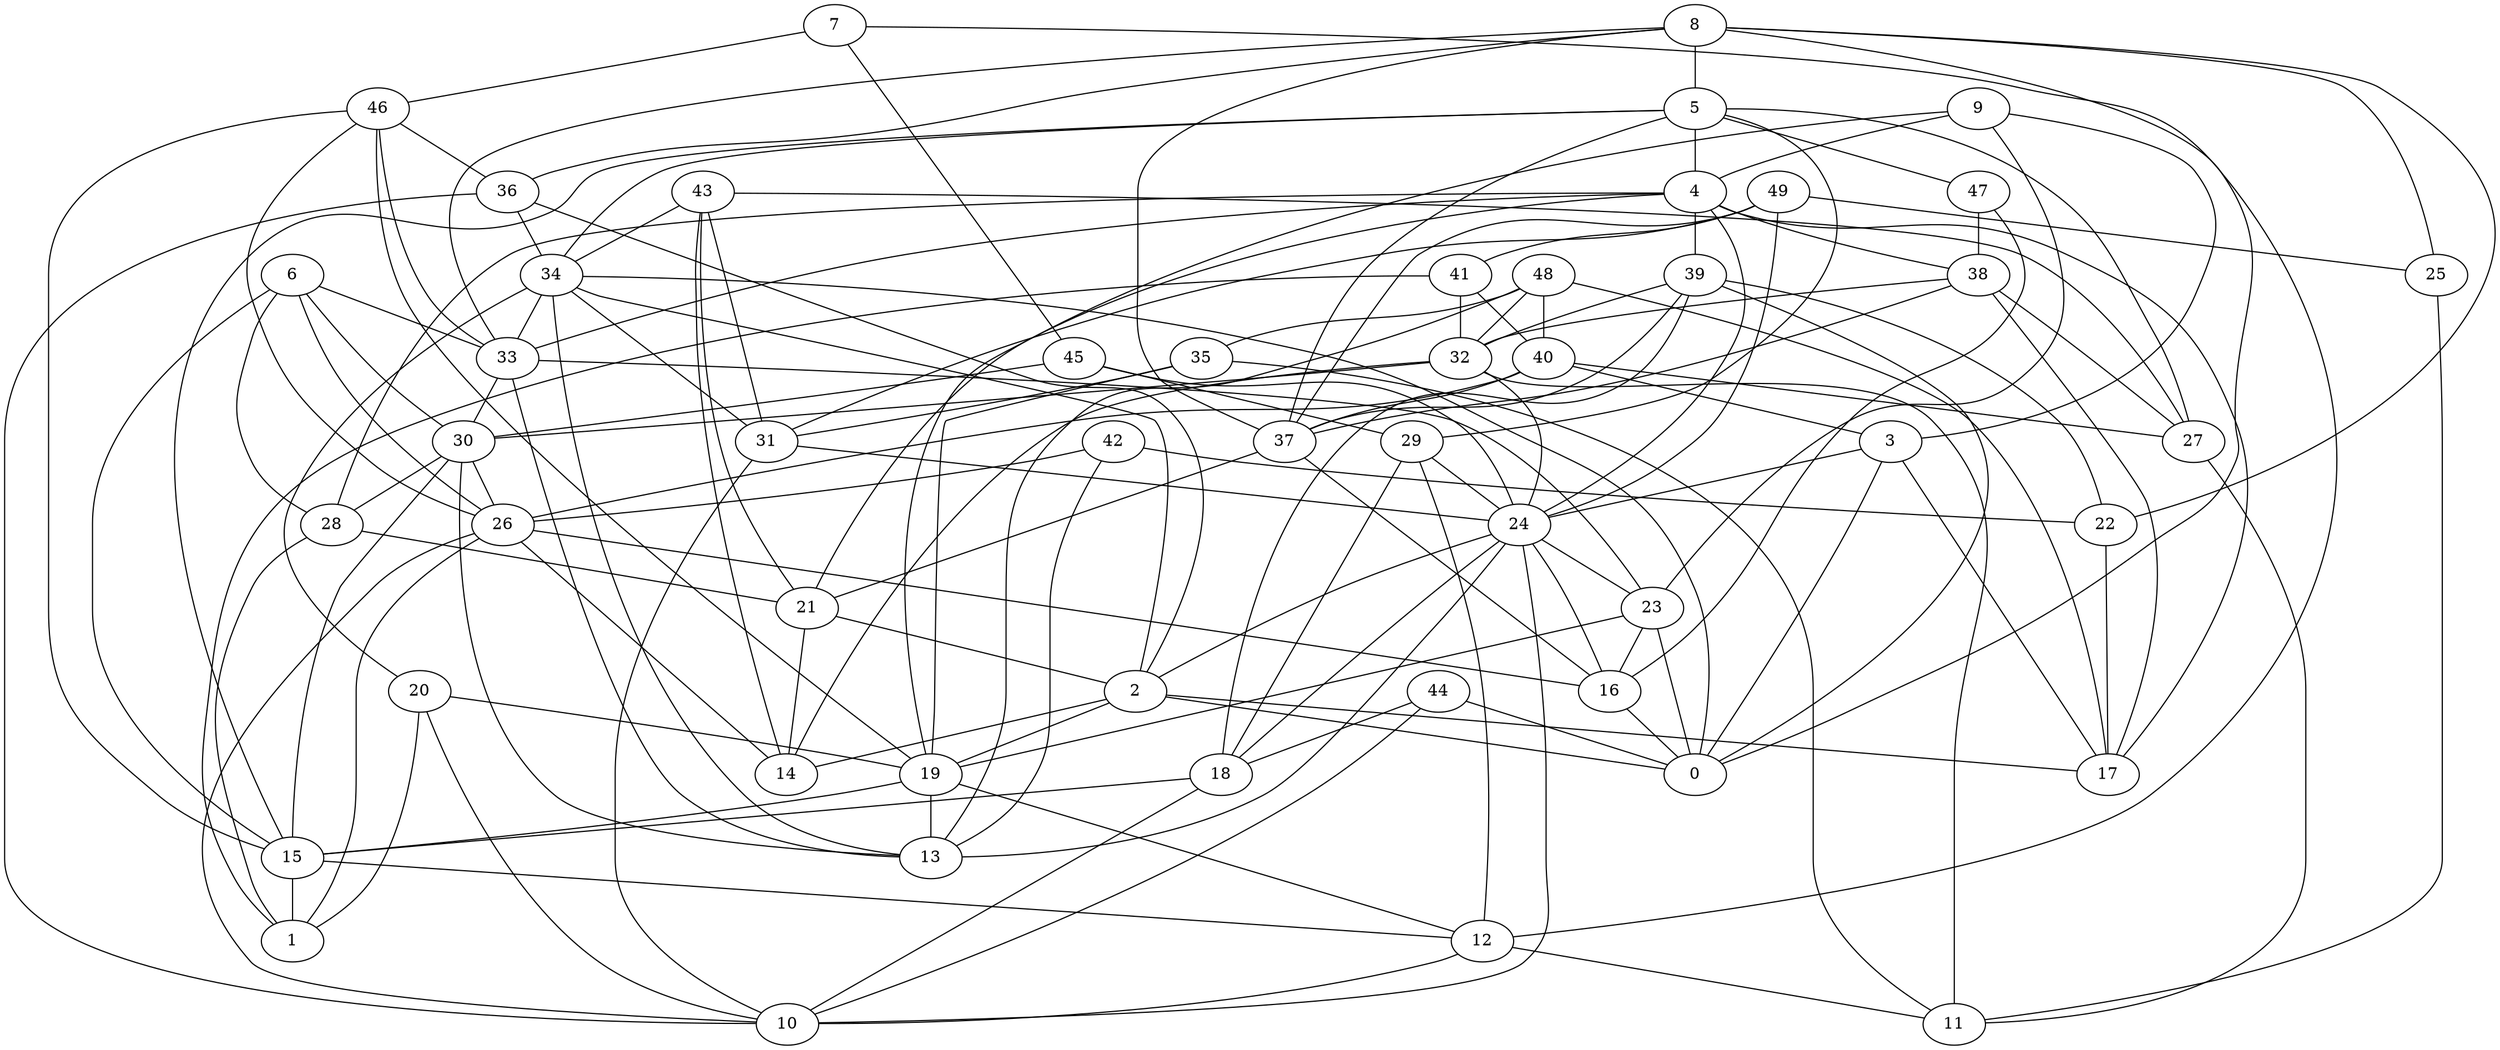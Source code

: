digraph GG_graph {

subgraph G_graph {
edge [color = black]
"7" -> "46" [dir = none]
"7" -> "12" [dir = none]
"7" -> "45" [dir = none]
"18" -> "15" [dir = none]
"18" -> "10" [dir = none]
"29" -> "24" [dir = none]
"29" -> "18" [dir = none]
"29" -> "12" [dir = none]
"48" -> "40" [dir = none]
"48" -> "35" [dir = none]
"48" -> "17" [dir = none]
"48" -> "13" [dir = none]
"48" -> "32" [dir = none]
"44" -> "18" [dir = none]
"44" -> "0" [dir = none]
"44" -> "10" [dir = none]
"12" -> "10" [dir = none]
"12" -> "11" [dir = none]
"43" -> "34" [dir = none]
"43" -> "14" [dir = none]
"43" -> "21" [dir = none]
"43" -> "31" [dir = none]
"43" -> "27" [dir = none]
"9" -> "19" [dir = none]
"9" -> "4" [dir = none]
"9" -> "23" [dir = none]
"9" -> "3" [dir = none]
"39" -> "0" [dir = none]
"39" -> "18" [dir = none]
"39" -> "37" [dir = none]
"39" -> "32" [dir = none]
"39" -> "22" [dir = none]
"24" -> "16" [dir = none]
"24" -> "23" [dir = none]
"24" -> "13" [dir = none]
"24" -> "10" [dir = none]
"24" -> "18" [dir = none]
"24" -> "2" [dir = none]
"5" -> "27" [dir = none]
"5" -> "37" [dir = none]
"5" -> "47" [dir = none]
"5" -> "4" [dir = none]
"5" -> "15" [dir = none]
"5" -> "29" [dir = none]
"5" -> "34" [dir = none]
"40" -> "26" [dir = none]
"40" -> "27" [dir = none]
"40" -> "37" [dir = none]
"40" -> "3" [dir = none]
"22" -> "17" [dir = none]
"33" -> "30" [dir = none]
"33" -> "23" [dir = none]
"33" -> "13" [dir = none]
"8" -> "25" [dir = none]
"8" -> "22" [dir = none]
"8" -> "36" [dir = none]
"8" -> "33" [dir = none]
"8" -> "37" [dir = none]
"8" -> "5" [dir = none]
"8" -> "0" [dir = none]
"38" -> "37" [dir = none]
"38" -> "27" [dir = none]
"38" -> "17" [dir = none]
"38" -> "32" [dir = none]
"37" -> "16" [dir = none]
"37" -> "21" [dir = none]
"32" -> "30" [dir = none]
"32" -> "11" [dir = none]
"32" -> "24" [dir = none]
"32" -> "14" [dir = none]
"26" -> "1" [dir = none]
"26" -> "10" [dir = none]
"26" -> "14" [dir = none]
"26" -> "16" [dir = none]
"31" -> "24" [dir = none]
"2" -> "17" [dir = none]
"2" -> "19" [dir = none]
"2" -> "14" [dir = none]
"2" -> "0" [dir = none]
"25" -> "11" [dir = none]
"42" -> "13" [dir = none]
"42" -> "26" [dir = none]
"42" -> "22" [dir = none]
"49" -> "24" [dir = none]
"49" -> "37" [dir = none]
"49" -> "31" [dir = none]
"49" -> "41" [dir = none]
"49" -> "25" [dir = none]
"19" -> "12" [dir = none]
"19" -> "15" [dir = none]
"19" -> "13" [dir = none]
"45" -> "24" [dir = none]
"45" -> "30" [dir = none]
"45" -> "29" [dir = none]
"3" -> "24" [dir = none]
"3" -> "0" [dir = none]
"3" -> "17" [dir = none]
"30" -> "13" [dir = none]
"30" -> "26" [dir = none]
"30" -> "28" [dir = none]
"30" -> "15" [dir = none]
"6" -> "26" [dir = none]
"6" -> "28" [dir = none]
"6" -> "15" [dir = none]
"6" -> "30" [dir = none]
"6" -> "33" [dir = none]
"27" -> "11" [dir = none]
"35" -> "11" [dir = none]
"35" -> "31" [dir = none]
"35" -> "19" [dir = none]
"15" -> "12" [dir = none]
"15" -> "1" [dir = none]
"21" -> "14" [dir = none]
"21" -> "2" [dir = none]
"23" -> "0" [dir = none]
"23" -> "16" [dir = none]
"23" -> "19" [dir = none]
"46" -> "15" [dir = none]
"46" -> "19" [dir = none]
"46" -> "26" [dir = none]
"46" -> "36" [dir = none]
"46" -> "33" [dir = none]
"41" -> "40" [dir = none]
"41" -> "32" [dir = none]
"28" -> "21" [dir = none]
"28" -> "1" [dir = none]
"47" -> "16" [dir = none]
"47" -> "38" [dir = none]
"16" -> "0" [dir = none]
"4" -> "38" [dir = none]
"4" -> "28" [dir = none]
"4" -> "17" [dir = none]
"4" -> "21" [dir = none]
"4" -> "24" [dir = none]
"4" -> "39" [dir = none]
"4" -> "33" [dir = none]
"36" -> "2" [dir = none]
"36" -> "10" [dir = none]
"36" -> "34" [dir = none]
"34" -> "33" [dir = none]
"34" -> "0" [dir = none]
"34" -> "13" [dir = none]
"34" -> "31" [dir = none]
"34" -> "20" [dir = none]
"34" -> "2" [dir = none]
"20" -> "19" [dir = none]
"20" -> "1" [dir = none]
"31" -> "10" [dir = none]
"20" -> "10" [dir = none]
"41" -> "1" [dir = none]
}

}
